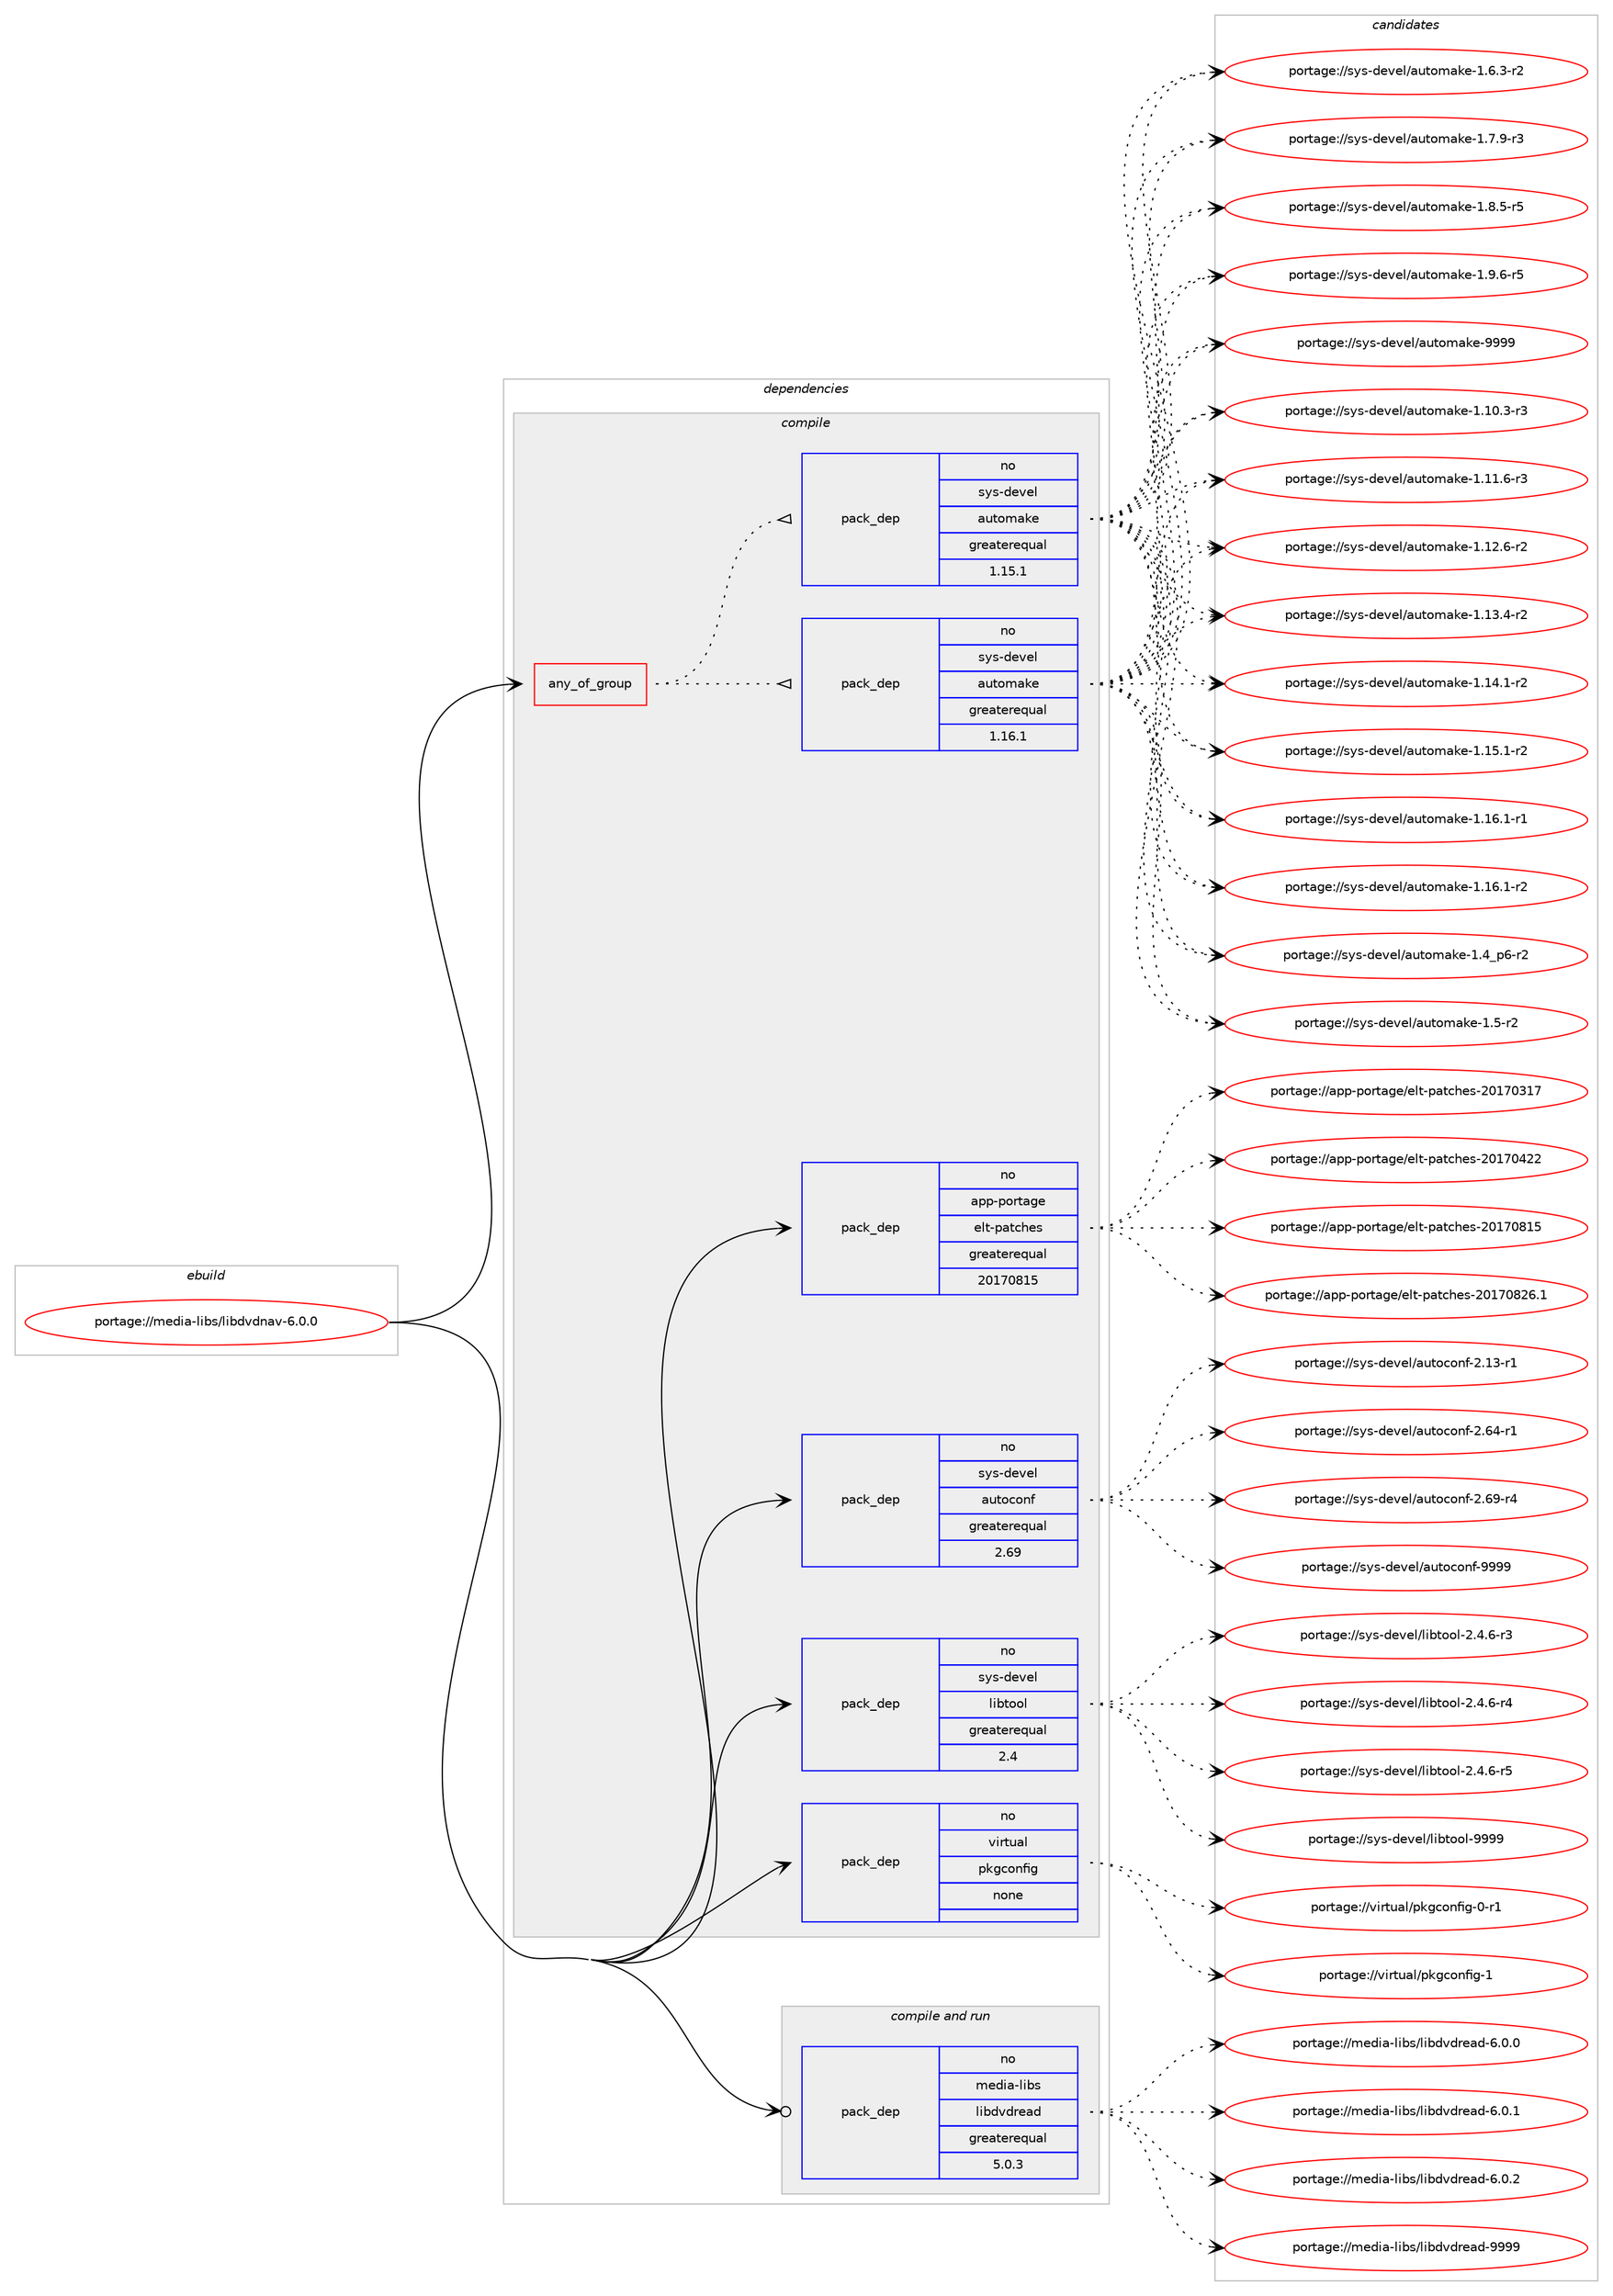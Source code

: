 digraph prolog {

# *************
# Graph options
# *************

newrank=true;
concentrate=true;
compound=true;
graph [rankdir=LR,fontname=Helvetica,fontsize=10,ranksep=1.5];#, ranksep=2.5, nodesep=0.2];
edge  [arrowhead=vee];
node  [fontname=Helvetica,fontsize=10];

# **********
# The ebuild
# **********

subgraph cluster_leftcol {
color=gray;
rank=same;
label=<<i>ebuild</i>>;
id [label="portage://media-libs/libdvdnav-6.0.0", color=red, width=4, href="../media-libs/libdvdnav-6.0.0.svg"];
}

# ****************
# The dependencies
# ****************

subgraph cluster_midcol {
color=gray;
label=<<i>dependencies</i>>;
subgraph cluster_compile {
fillcolor="#eeeeee";
style=filled;
label=<<i>compile</i>>;
subgraph any5055 {
dependency320222 [label=<<TABLE BORDER="0" CELLBORDER="1" CELLSPACING="0" CELLPADDING="4"><TR><TD CELLPADDING="10">any_of_group</TD></TR></TABLE>>, shape=none, color=red];subgraph pack235092 {
dependency320223 [label=<<TABLE BORDER="0" CELLBORDER="1" CELLSPACING="0" CELLPADDING="4" WIDTH="220"><TR><TD ROWSPAN="6" CELLPADDING="30">pack_dep</TD></TR><TR><TD WIDTH="110">no</TD></TR><TR><TD>sys-devel</TD></TR><TR><TD>automake</TD></TR><TR><TD>greaterequal</TD></TR><TR><TD>1.16.1</TD></TR></TABLE>>, shape=none, color=blue];
}
dependency320222:e -> dependency320223:w [weight=20,style="dotted",arrowhead="oinv"];
subgraph pack235093 {
dependency320224 [label=<<TABLE BORDER="0" CELLBORDER="1" CELLSPACING="0" CELLPADDING="4" WIDTH="220"><TR><TD ROWSPAN="6" CELLPADDING="30">pack_dep</TD></TR><TR><TD WIDTH="110">no</TD></TR><TR><TD>sys-devel</TD></TR><TR><TD>automake</TD></TR><TR><TD>greaterequal</TD></TR><TR><TD>1.15.1</TD></TR></TABLE>>, shape=none, color=blue];
}
dependency320222:e -> dependency320224:w [weight=20,style="dotted",arrowhead="oinv"];
}
id:e -> dependency320222:w [weight=20,style="solid",arrowhead="vee"];
subgraph pack235094 {
dependency320225 [label=<<TABLE BORDER="0" CELLBORDER="1" CELLSPACING="0" CELLPADDING="4" WIDTH="220"><TR><TD ROWSPAN="6" CELLPADDING="30">pack_dep</TD></TR><TR><TD WIDTH="110">no</TD></TR><TR><TD>app-portage</TD></TR><TR><TD>elt-patches</TD></TR><TR><TD>greaterequal</TD></TR><TR><TD>20170815</TD></TR></TABLE>>, shape=none, color=blue];
}
id:e -> dependency320225:w [weight=20,style="solid",arrowhead="vee"];
subgraph pack235095 {
dependency320226 [label=<<TABLE BORDER="0" CELLBORDER="1" CELLSPACING="0" CELLPADDING="4" WIDTH="220"><TR><TD ROWSPAN="6" CELLPADDING="30">pack_dep</TD></TR><TR><TD WIDTH="110">no</TD></TR><TR><TD>sys-devel</TD></TR><TR><TD>autoconf</TD></TR><TR><TD>greaterequal</TD></TR><TR><TD>2.69</TD></TR></TABLE>>, shape=none, color=blue];
}
id:e -> dependency320226:w [weight=20,style="solid",arrowhead="vee"];
subgraph pack235096 {
dependency320227 [label=<<TABLE BORDER="0" CELLBORDER="1" CELLSPACING="0" CELLPADDING="4" WIDTH="220"><TR><TD ROWSPAN="6" CELLPADDING="30">pack_dep</TD></TR><TR><TD WIDTH="110">no</TD></TR><TR><TD>sys-devel</TD></TR><TR><TD>libtool</TD></TR><TR><TD>greaterequal</TD></TR><TR><TD>2.4</TD></TR></TABLE>>, shape=none, color=blue];
}
id:e -> dependency320227:w [weight=20,style="solid",arrowhead="vee"];
subgraph pack235097 {
dependency320228 [label=<<TABLE BORDER="0" CELLBORDER="1" CELLSPACING="0" CELLPADDING="4" WIDTH="220"><TR><TD ROWSPAN="6" CELLPADDING="30">pack_dep</TD></TR><TR><TD WIDTH="110">no</TD></TR><TR><TD>virtual</TD></TR><TR><TD>pkgconfig</TD></TR><TR><TD>none</TD></TR><TR><TD></TD></TR></TABLE>>, shape=none, color=blue];
}
id:e -> dependency320228:w [weight=20,style="solid",arrowhead="vee"];
}
subgraph cluster_compileandrun {
fillcolor="#eeeeee";
style=filled;
label=<<i>compile and run</i>>;
subgraph pack235098 {
dependency320229 [label=<<TABLE BORDER="0" CELLBORDER="1" CELLSPACING="0" CELLPADDING="4" WIDTH="220"><TR><TD ROWSPAN="6" CELLPADDING="30">pack_dep</TD></TR><TR><TD WIDTH="110">no</TD></TR><TR><TD>media-libs</TD></TR><TR><TD>libdvdread</TD></TR><TR><TD>greaterequal</TD></TR><TR><TD>5.0.3</TD></TR></TABLE>>, shape=none, color=blue];
}
id:e -> dependency320229:w [weight=20,style="solid",arrowhead="odotvee"];
}
subgraph cluster_run {
fillcolor="#eeeeee";
style=filled;
label=<<i>run</i>>;
}
}

# **************
# The candidates
# **************

subgraph cluster_choices {
rank=same;
color=gray;
label=<<i>candidates</i>>;

subgraph choice235092 {
color=black;
nodesep=1;
choiceportage11512111545100101118101108479711711611110997107101454946494846514511451 [label="portage://sys-devel/automake-1.10.3-r3", color=red, width=4,href="../sys-devel/automake-1.10.3-r3.svg"];
choiceportage11512111545100101118101108479711711611110997107101454946494946544511451 [label="portage://sys-devel/automake-1.11.6-r3", color=red, width=4,href="../sys-devel/automake-1.11.6-r3.svg"];
choiceportage11512111545100101118101108479711711611110997107101454946495046544511450 [label="portage://sys-devel/automake-1.12.6-r2", color=red, width=4,href="../sys-devel/automake-1.12.6-r2.svg"];
choiceportage11512111545100101118101108479711711611110997107101454946495146524511450 [label="portage://sys-devel/automake-1.13.4-r2", color=red, width=4,href="../sys-devel/automake-1.13.4-r2.svg"];
choiceportage11512111545100101118101108479711711611110997107101454946495246494511450 [label="portage://sys-devel/automake-1.14.1-r2", color=red, width=4,href="../sys-devel/automake-1.14.1-r2.svg"];
choiceportage11512111545100101118101108479711711611110997107101454946495346494511450 [label="portage://sys-devel/automake-1.15.1-r2", color=red, width=4,href="../sys-devel/automake-1.15.1-r2.svg"];
choiceportage11512111545100101118101108479711711611110997107101454946495446494511449 [label="portage://sys-devel/automake-1.16.1-r1", color=red, width=4,href="../sys-devel/automake-1.16.1-r1.svg"];
choiceportage11512111545100101118101108479711711611110997107101454946495446494511450 [label="portage://sys-devel/automake-1.16.1-r2", color=red, width=4,href="../sys-devel/automake-1.16.1-r2.svg"];
choiceportage115121115451001011181011084797117116111109971071014549465295112544511450 [label="portage://sys-devel/automake-1.4_p6-r2", color=red, width=4,href="../sys-devel/automake-1.4_p6-r2.svg"];
choiceportage11512111545100101118101108479711711611110997107101454946534511450 [label="portage://sys-devel/automake-1.5-r2", color=red, width=4,href="../sys-devel/automake-1.5-r2.svg"];
choiceportage115121115451001011181011084797117116111109971071014549465446514511450 [label="portage://sys-devel/automake-1.6.3-r2", color=red, width=4,href="../sys-devel/automake-1.6.3-r2.svg"];
choiceportage115121115451001011181011084797117116111109971071014549465546574511451 [label="portage://sys-devel/automake-1.7.9-r3", color=red, width=4,href="../sys-devel/automake-1.7.9-r3.svg"];
choiceportage115121115451001011181011084797117116111109971071014549465646534511453 [label="portage://sys-devel/automake-1.8.5-r5", color=red, width=4,href="../sys-devel/automake-1.8.5-r5.svg"];
choiceportage115121115451001011181011084797117116111109971071014549465746544511453 [label="portage://sys-devel/automake-1.9.6-r5", color=red, width=4,href="../sys-devel/automake-1.9.6-r5.svg"];
choiceportage115121115451001011181011084797117116111109971071014557575757 [label="portage://sys-devel/automake-9999", color=red, width=4,href="../sys-devel/automake-9999.svg"];
dependency320223:e -> choiceportage11512111545100101118101108479711711611110997107101454946494846514511451:w [style=dotted,weight="100"];
dependency320223:e -> choiceportage11512111545100101118101108479711711611110997107101454946494946544511451:w [style=dotted,weight="100"];
dependency320223:e -> choiceportage11512111545100101118101108479711711611110997107101454946495046544511450:w [style=dotted,weight="100"];
dependency320223:e -> choiceportage11512111545100101118101108479711711611110997107101454946495146524511450:w [style=dotted,weight="100"];
dependency320223:e -> choiceportage11512111545100101118101108479711711611110997107101454946495246494511450:w [style=dotted,weight="100"];
dependency320223:e -> choiceportage11512111545100101118101108479711711611110997107101454946495346494511450:w [style=dotted,weight="100"];
dependency320223:e -> choiceportage11512111545100101118101108479711711611110997107101454946495446494511449:w [style=dotted,weight="100"];
dependency320223:e -> choiceportage11512111545100101118101108479711711611110997107101454946495446494511450:w [style=dotted,weight="100"];
dependency320223:e -> choiceportage115121115451001011181011084797117116111109971071014549465295112544511450:w [style=dotted,weight="100"];
dependency320223:e -> choiceportage11512111545100101118101108479711711611110997107101454946534511450:w [style=dotted,weight="100"];
dependency320223:e -> choiceportage115121115451001011181011084797117116111109971071014549465446514511450:w [style=dotted,weight="100"];
dependency320223:e -> choiceportage115121115451001011181011084797117116111109971071014549465546574511451:w [style=dotted,weight="100"];
dependency320223:e -> choiceportage115121115451001011181011084797117116111109971071014549465646534511453:w [style=dotted,weight="100"];
dependency320223:e -> choiceportage115121115451001011181011084797117116111109971071014549465746544511453:w [style=dotted,weight="100"];
dependency320223:e -> choiceportage115121115451001011181011084797117116111109971071014557575757:w [style=dotted,weight="100"];
}
subgraph choice235093 {
color=black;
nodesep=1;
choiceportage11512111545100101118101108479711711611110997107101454946494846514511451 [label="portage://sys-devel/automake-1.10.3-r3", color=red, width=4,href="../sys-devel/automake-1.10.3-r3.svg"];
choiceportage11512111545100101118101108479711711611110997107101454946494946544511451 [label="portage://sys-devel/automake-1.11.6-r3", color=red, width=4,href="../sys-devel/automake-1.11.6-r3.svg"];
choiceportage11512111545100101118101108479711711611110997107101454946495046544511450 [label="portage://sys-devel/automake-1.12.6-r2", color=red, width=4,href="../sys-devel/automake-1.12.6-r2.svg"];
choiceportage11512111545100101118101108479711711611110997107101454946495146524511450 [label="portage://sys-devel/automake-1.13.4-r2", color=red, width=4,href="../sys-devel/automake-1.13.4-r2.svg"];
choiceportage11512111545100101118101108479711711611110997107101454946495246494511450 [label="portage://sys-devel/automake-1.14.1-r2", color=red, width=4,href="../sys-devel/automake-1.14.1-r2.svg"];
choiceportage11512111545100101118101108479711711611110997107101454946495346494511450 [label="portage://sys-devel/automake-1.15.1-r2", color=red, width=4,href="../sys-devel/automake-1.15.1-r2.svg"];
choiceportage11512111545100101118101108479711711611110997107101454946495446494511449 [label="portage://sys-devel/automake-1.16.1-r1", color=red, width=4,href="../sys-devel/automake-1.16.1-r1.svg"];
choiceportage11512111545100101118101108479711711611110997107101454946495446494511450 [label="portage://sys-devel/automake-1.16.1-r2", color=red, width=4,href="../sys-devel/automake-1.16.1-r2.svg"];
choiceportage115121115451001011181011084797117116111109971071014549465295112544511450 [label="portage://sys-devel/automake-1.4_p6-r2", color=red, width=4,href="../sys-devel/automake-1.4_p6-r2.svg"];
choiceportage11512111545100101118101108479711711611110997107101454946534511450 [label="portage://sys-devel/automake-1.5-r2", color=red, width=4,href="../sys-devel/automake-1.5-r2.svg"];
choiceportage115121115451001011181011084797117116111109971071014549465446514511450 [label="portage://sys-devel/automake-1.6.3-r2", color=red, width=4,href="../sys-devel/automake-1.6.3-r2.svg"];
choiceportage115121115451001011181011084797117116111109971071014549465546574511451 [label="portage://sys-devel/automake-1.7.9-r3", color=red, width=4,href="../sys-devel/automake-1.7.9-r3.svg"];
choiceportage115121115451001011181011084797117116111109971071014549465646534511453 [label="portage://sys-devel/automake-1.8.5-r5", color=red, width=4,href="../sys-devel/automake-1.8.5-r5.svg"];
choiceportage115121115451001011181011084797117116111109971071014549465746544511453 [label="portage://sys-devel/automake-1.9.6-r5", color=red, width=4,href="../sys-devel/automake-1.9.6-r5.svg"];
choiceportage115121115451001011181011084797117116111109971071014557575757 [label="portage://sys-devel/automake-9999", color=red, width=4,href="../sys-devel/automake-9999.svg"];
dependency320224:e -> choiceportage11512111545100101118101108479711711611110997107101454946494846514511451:w [style=dotted,weight="100"];
dependency320224:e -> choiceportage11512111545100101118101108479711711611110997107101454946494946544511451:w [style=dotted,weight="100"];
dependency320224:e -> choiceportage11512111545100101118101108479711711611110997107101454946495046544511450:w [style=dotted,weight="100"];
dependency320224:e -> choiceportage11512111545100101118101108479711711611110997107101454946495146524511450:w [style=dotted,weight="100"];
dependency320224:e -> choiceportage11512111545100101118101108479711711611110997107101454946495246494511450:w [style=dotted,weight="100"];
dependency320224:e -> choiceportage11512111545100101118101108479711711611110997107101454946495346494511450:w [style=dotted,weight="100"];
dependency320224:e -> choiceportage11512111545100101118101108479711711611110997107101454946495446494511449:w [style=dotted,weight="100"];
dependency320224:e -> choiceportage11512111545100101118101108479711711611110997107101454946495446494511450:w [style=dotted,weight="100"];
dependency320224:e -> choiceportage115121115451001011181011084797117116111109971071014549465295112544511450:w [style=dotted,weight="100"];
dependency320224:e -> choiceportage11512111545100101118101108479711711611110997107101454946534511450:w [style=dotted,weight="100"];
dependency320224:e -> choiceportage115121115451001011181011084797117116111109971071014549465446514511450:w [style=dotted,weight="100"];
dependency320224:e -> choiceportage115121115451001011181011084797117116111109971071014549465546574511451:w [style=dotted,weight="100"];
dependency320224:e -> choiceportage115121115451001011181011084797117116111109971071014549465646534511453:w [style=dotted,weight="100"];
dependency320224:e -> choiceportage115121115451001011181011084797117116111109971071014549465746544511453:w [style=dotted,weight="100"];
dependency320224:e -> choiceportage115121115451001011181011084797117116111109971071014557575757:w [style=dotted,weight="100"];
}
subgraph choice235094 {
color=black;
nodesep=1;
choiceportage97112112451121111141169710310147101108116451129711699104101115455048495548514955 [label="portage://app-portage/elt-patches-20170317", color=red, width=4,href="../app-portage/elt-patches-20170317.svg"];
choiceportage97112112451121111141169710310147101108116451129711699104101115455048495548525050 [label="portage://app-portage/elt-patches-20170422", color=red, width=4,href="../app-portage/elt-patches-20170422.svg"];
choiceportage97112112451121111141169710310147101108116451129711699104101115455048495548564953 [label="portage://app-portage/elt-patches-20170815", color=red, width=4,href="../app-portage/elt-patches-20170815.svg"];
choiceportage971121124511211111411697103101471011081164511297116991041011154550484955485650544649 [label="portage://app-portage/elt-patches-20170826.1", color=red, width=4,href="../app-portage/elt-patches-20170826.1.svg"];
dependency320225:e -> choiceportage97112112451121111141169710310147101108116451129711699104101115455048495548514955:w [style=dotted,weight="100"];
dependency320225:e -> choiceportage97112112451121111141169710310147101108116451129711699104101115455048495548525050:w [style=dotted,weight="100"];
dependency320225:e -> choiceportage97112112451121111141169710310147101108116451129711699104101115455048495548564953:w [style=dotted,weight="100"];
dependency320225:e -> choiceportage971121124511211111411697103101471011081164511297116991041011154550484955485650544649:w [style=dotted,weight="100"];
}
subgraph choice235095 {
color=black;
nodesep=1;
choiceportage1151211154510010111810110847971171161119911111010245504649514511449 [label="portage://sys-devel/autoconf-2.13-r1", color=red, width=4,href="../sys-devel/autoconf-2.13-r1.svg"];
choiceportage1151211154510010111810110847971171161119911111010245504654524511449 [label="portage://sys-devel/autoconf-2.64-r1", color=red, width=4,href="../sys-devel/autoconf-2.64-r1.svg"];
choiceportage1151211154510010111810110847971171161119911111010245504654574511452 [label="portage://sys-devel/autoconf-2.69-r4", color=red, width=4,href="../sys-devel/autoconf-2.69-r4.svg"];
choiceportage115121115451001011181011084797117116111991111101024557575757 [label="portage://sys-devel/autoconf-9999", color=red, width=4,href="../sys-devel/autoconf-9999.svg"];
dependency320226:e -> choiceportage1151211154510010111810110847971171161119911111010245504649514511449:w [style=dotted,weight="100"];
dependency320226:e -> choiceportage1151211154510010111810110847971171161119911111010245504654524511449:w [style=dotted,weight="100"];
dependency320226:e -> choiceportage1151211154510010111810110847971171161119911111010245504654574511452:w [style=dotted,weight="100"];
dependency320226:e -> choiceportage115121115451001011181011084797117116111991111101024557575757:w [style=dotted,weight="100"];
}
subgraph choice235096 {
color=black;
nodesep=1;
choiceportage1151211154510010111810110847108105981161111111084550465246544511451 [label="portage://sys-devel/libtool-2.4.6-r3", color=red, width=4,href="../sys-devel/libtool-2.4.6-r3.svg"];
choiceportage1151211154510010111810110847108105981161111111084550465246544511452 [label="portage://sys-devel/libtool-2.4.6-r4", color=red, width=4,href="../sys-devel/libtool-2.4.6-r4.svg"];
choiceportage1151211154510010111810110847108105981161111111084550465246544511453 [label="portage://sys-devel/libtool-2.4.6-r5", color=red, width=4,href="../sys-devel/libtool-2.4.6-r5.svg"];
choiceportage1151211154510010111810110847108105981161111111084557575757 [label="portage://sys-devel/libtool-9999", color=red, width=4,href="../sys-devel/libtool-9999.svg"];
dependency320227:e -> choiceportage1151211154510010111810110847108105981161111111084550465246544511451:w [style=dotted,weight="100"];
dependency320227:e -> choiceportage1151211154510010111810110847108105981161111111084550465246544511452:w [style=dotted,weight="100"];
dependency320227:e -> choiceportage1151211154510010111810110847108105981161111111084550465246544511453:w [style=dotted,weight="100"];
dependency320227:e -> choiceportage1151211154510010111810110847108105981161111111084557575757:w [style=dotted,weight="100"];
}
subgraph choice235097 {
color=black;
nodesep=1;
choiceportage11810511411611797108471121071039911111010210510345484511449 [label="portage://virtual/pkgconfig-0-r1", color=red, width=4,href="../virtual/pkgconfig-0-r1.svg"];
choiceportage1181051141161179710847112107103991111101021051034549 [label="portage://virtual/pkgconfig-1", color=red, width=4,href="../virtual/pkgconfig-1.svg"];
dependency320228:e -> choiceportage11810511411611797108471121071039911111010210510345484511449:w [style=dotted,weight="100"];
dependency320228:e -> choiceportage1181051141161179710847112107103991111101021051034549:w [style=dotted,weight="100"];
}
subgraph choice235098 {
color=black;
nodesep=1;
choiceportage109101100105974510810598115471081059810011810011410197100455446484648 [label="portage://media-libs/libdvdread-6.0.0", color=red, width=4,href="../media-libs/libdvdread-6.0.0.svg"];
choiceportage109101100105974510810598115471081059810011810011410197100455446484649 [label="portage://media-libs/libdvdread-6.0.1", color=red, width=4,href="../media-libs/libdvdread-6.0.1.svg"];
choiceportage109101100105974510810598115471081059810011810011410197100455446484650 [label="portage://media-libs/libdvdread-6.0.2", color=red, width=4,href="../media-libs/libdvdread-6.0.2.svg"];
choiceportage1091011001059745108105981154710810598100118100114101971004557575757 [label="portage://media-libs/libdvdread-9999", color=red, width=4,href="../media-libs/libdvdread-9999.svg"];
dependency320229:e -> choiceportage109101100105974510810598115471081059810011810011410197100455446484648:w [style=dotted,weight="100"];
dependency320229:e -> choiceportage109101100105974510810598115471081059810011810011410197100455446484649:w [style=dotted,weight="100"];
dependency320229:e -> choiceportage109101100105974510810598115471081059810011810011410197100455446484650:w [style=dotted,weight="100"];
dependency320229:e -> choiceportage1091011001059745108105981154710810598100118100114101971004557575757:w [style=dotted,weight="100"];
}
}

}
